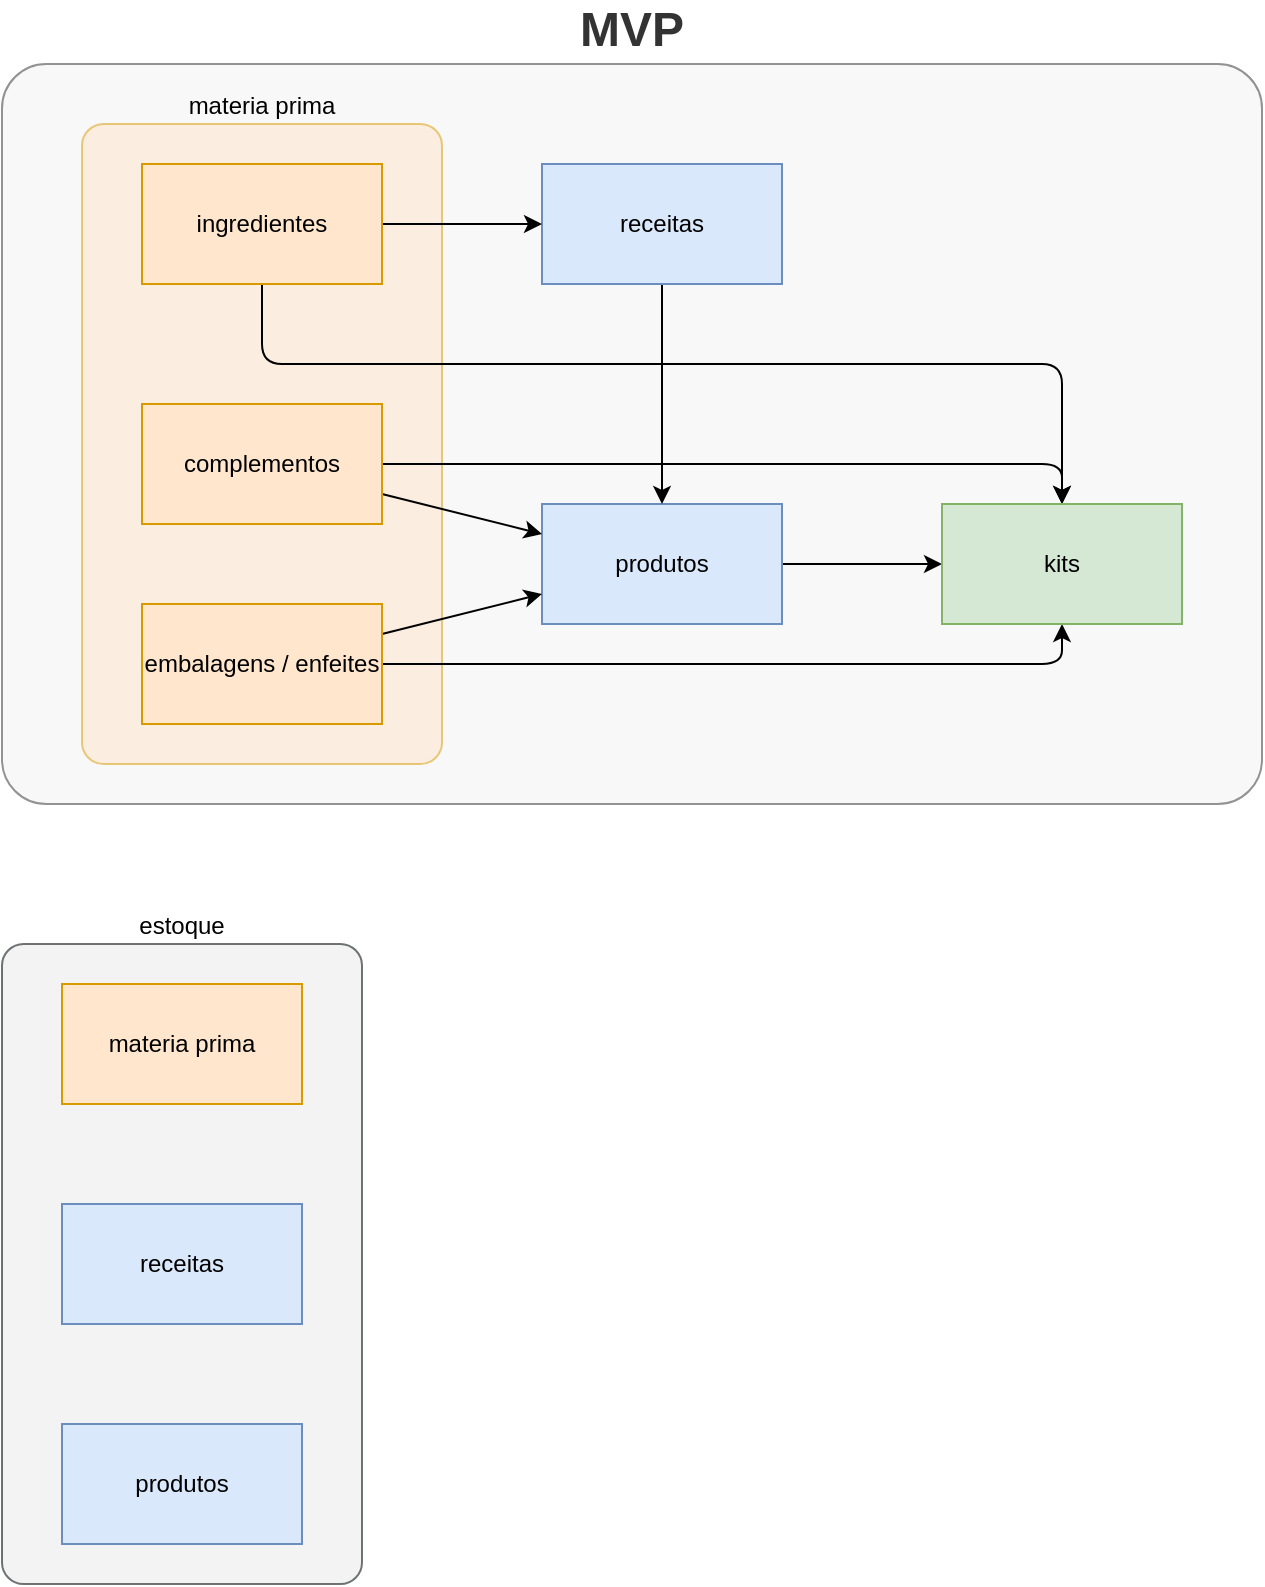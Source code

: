 <mxfile>
    <diagram id="DDnHAo6PvC0mLke_PGsq" name="Page-1">
        <mxGraphModel dx="1786" dy="779" grid="1" gridSize="10" guides="1" tooltips="1" connect="1" arrows="1" fold="1" page="0" pageScale="1" pageWidth="850" pageHeight="1100" math="0" shadow="0">
            <root>
                <mxCell id="0"/>
                <mxCell id="1" parent="0"/>
                <mxCell id="117" value="&lt;span style=&quot;&quot;&gt;estoque&lt;/span&gt;" style="rounded=1;whiteSpace=wrap;html=1;fillColor=#eeeeee;opacity=70;strokeColor=#36393d;arcSize=6;align=center;verticalAlign=bottom;horizontal=1;labelPosition=center;verticalLabelPosition=top;fontColor=default;" vertex="1" parent="1">
                    <mxGeometry x="-110" y="710" width="180" height="320" as="geometry"/>
                </mxCell>
                <mxCell id="114" value="MVP" style="rounded=1;whiteSpace=wrap;html=1;opacity=70;arcSize=6;align=center;verticalAlign=bottom;horizontal=1;labelPosition=center;verticalLabelPosition=top;fillColor=#f5f5f5;strokeColor=#666666;fontColor=#333333;fontSize=24;fontStyle=1" vertex="1" parent="1">
                    <mxGeometry x="-110" y="270" width="630" height="370" as="geometry"/>
                </mxCell>
                <mxCell id="93" value="materia prima" style="rounded=1;whiteSpace=wrap;html=1;fillColor=#ffe6cc;opacity=50;strokeColor=#d79b00;arcSize=6;align=center;verticalAlign=bottom;horizontal=1;labelPosition=center;verticalLabelPosition=top;" vertex="1" parent="1">
                    <mxGeometry x="-70" y="300" width="180" height="320" as="geometry"/>
                </mxCell>
                <mxCell id="91" value="" style="edgeStyle=none;html=1;" edge="1" parent="1" source="78" target="90">
                    <mxGeometry relative="1" as="geometry"/>
                </mxCell>
                <mxCell id="78" value="produtos" style="whiteSpace=wrap;html=1;fillColor=#dae8fc;strokeColor=#6c8ebf;" parent="1" vertex="1">
                    <mxGeometry x="160" y="490" width="120" height="60" as="geometry"/>
                </mxCell>
                <mxCell id="92" style="edgeStyle=none;html=1;" edge="1" parent="1" source="82" target="78">
                    <mxGeometry relative="1" as="geometry"/>
                </mxCell>
                <mxCell id="82" value="receitas" style="whiteSpace=wrap;html=1;fillColor=#dae8fc;strokeColor=#6c8ebf;" parent="1" vertex="1">
                    <mxGeometry x="160" y="320" width="120" height="60" as="geometry"/>
                </mxCell>
                <mxCell id="87" style="edgeStyle=none;html=1;" edge="1" parent="1" source="83" target="78">
                    <mxGeometry relative="1" as="geometry"/>
                </mxCell>
                <mxCell id="95" style="edgeStyle=elbowEdgeStyle;html=1;elbow=vertical;" edge="1" parent="1" source="83" target="90">
                    <mxGeometry relative="1" as="geometry">
                        <Array as="points">
                            <mxPoint x="210" y="570"/>
                        </Array>
                    </mxGeometry>
                </mxCell>
                <mxCell id="83" value="embalagens /&amp;nbsp;&lt;span style=&quot;&quot;&gt;enfeites&lt;/span&gt;" style="whiteSpace=wrap;html=1;fillColor=#ffe6cc;strokeColor=#d79b00;fontColor=default;" vertex="1" parent="1">
                    <mxGeometry x="-40" y="540" width="120" height="60" as="geometry"/>
                </mxCell>
                <mxCell id="89" style="edgeStyle=none;html=1;" edge="1" parent="1" source="84" target="82">
                    <mxGeometry relative="1" as="geometry"/>
                </mxCell>
                <mxCell id="97" style="edgeStyle=elbowEdgeStyle;html=1;elbow=vertical;" edge="1" parent="1" source="84" target="90">
                    <mxGeometry relative="1" as="geometry">
                        <Array as="points">
                            <mxPoint x="220" y="420"/>
                        </Array>
                    </mxGeometry>
                </mxCell>
                <mxCell id="84" value="ingredientes" style="whiteSpace=wrap;html=1;fillColor=#ffe6cc;strokeColor=#d79b00;" vertex="1" parent="1">
                    <mxGeometry x="-40" y="320" width="120" height="60" as="geometry"/>
                </mxCell>
                <mxCell id="88" style="edgeStyle=none;html=1;" edge="1" parent="1" source="85" target="78">
                    <mxGeometry relative="1" as="geometry"/>
                </mxCell>
                <mxCell id="96" style="edgeStyle=elbowEdgeStyle;html=1;elbow=vertical;" edge="1" parent="1" source="85" target="90">
                    <mxGeometry relative="1" as="geometry">
                        <Array as="points">
                            <mxPoint x="220" y="470"/>
                        </Array>
                    </mxGeometry>
                </mxCell>
                <mxCell id="85" value="complementos" style="whiteSpace=wrap;html=1;fillColor=#ffe6cc;strokeColor=#d79b00;" vertex="1" parent="1">
                    <mxGeometry x="-40" y="440" width="120" height="60" as="geometry"/>
                </mxCell>
                <mxCell id="90" value="kits" style="whiteSpace=wrap;html=1;fillColor=#d5e8d4;strokeColor=#82b366;" vertex="1" parent="1">
                    <mxGeometry x="360" y="490" width="120" height="60" as="geometry"/>
                </mxCell>
                <mxCell id="101" value="produtos" style="whiteSpace=wrap;html=1;fillColor=#dae8fc;strokeColor=#6c8ebf;" vertex="1" parent="1">
                    <mxGeometry x="-80" y="950" width="120" height="60" as="geometry"/>
                </mxCell>
                <mxCell id="103" value="receitas" style="whiteSpace=wrap;html=1;fillColor=#dae8fc;strokeColor=#6c8ebf;" vertex="1" parent="1">
                    <mxGeometry x="-80" y="840" width="120" height="60" as="geometry"/>
                </mxCell>
                <mxCell id="109" value="materia prima" style="whiteSpace=wrap;html=1;fillColor=#ffe6cc;strokeColor=#d79b00;" vertex="1" parent="1">
                    <mxGeometry x="-80" y="730" width="120" height="60" as="geometry"/>
                </mxCell>
            </root>
        </mxGraphModel>
    </diagram>
</mxfile>